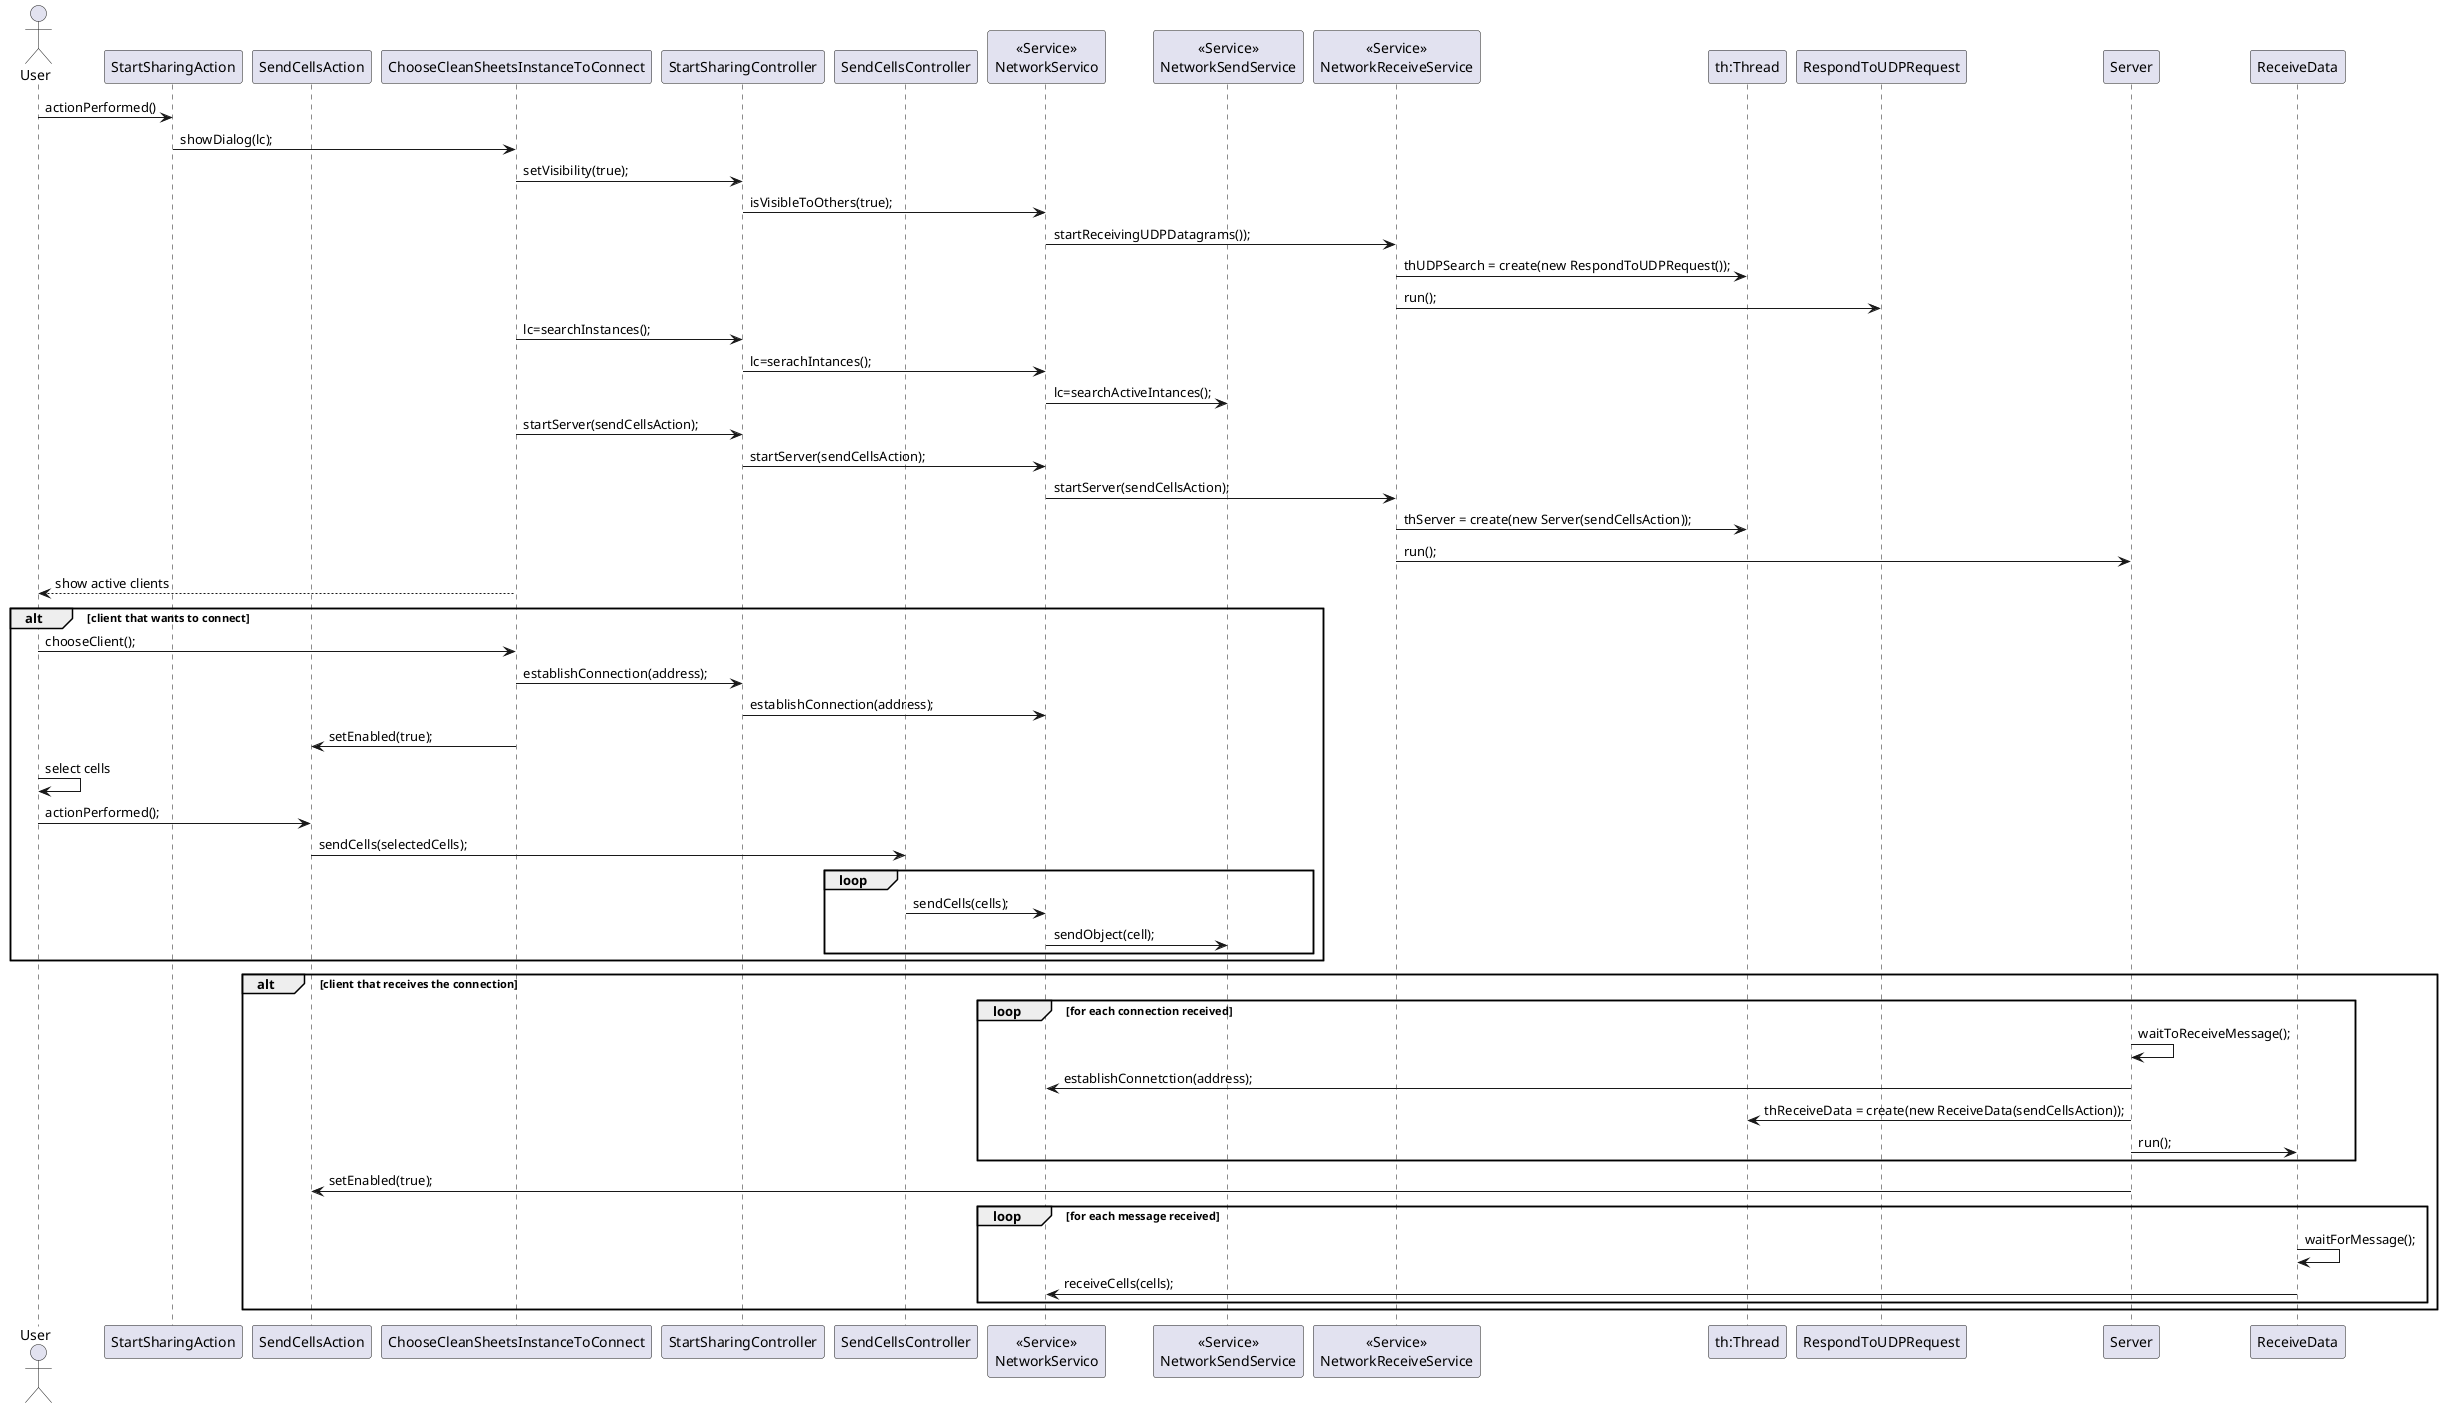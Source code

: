@startuml doc-files/select_cells_and_click_ipc_01_01.png
 actor User
 participant "StartSharingAction" as ssa
 participant "SendCellsAction" as sca
 participant "ChooseCleanSheetsInstanceToConnect" as cc
 participant "StartSharingController" as ssc
 participant "SendCellsController" as scc
 participant "<<Service>>\nNetworkServico" as netw
 participant "<<Service>>\nNetworkSendService" as netws
 participant "<<Service>>\nNetworkReceiveService" as netwr
 participant "th:Thread" as th
 participant "RespondToUDPRequest" as respond
 participant "Server" as server
 participant "ReceiveData" as rd


 User -> ssa : actionPerformed()
 ssa -> cc : showDialog(lc);

 cc -> ssc : setVisibility(true);
ssc->netw : isVisibleToOthers(true);
netw->netwr : startReceivingUDPDatagrams());
netwr->th : thUDPSearch = create(new RespondToUDPRequest());
netwr->respond : run();

 cc -> ssc : lc=searchInstances();
ssc->netw : lc=serachIntances();
netw -> netws : lc=searchActiveIntances();

cc->ssc : startServer(sendCellsAction);
ssc->netw : startServer(sendCellsAction);
netw->netwr : startServer(sendCellsAction);
netwr->th : thServer = create(new Server(sendCellsAction));
netwr-> server : run();

User <-- cc : show active clients

alt client that wants to connect
 User -> cc : chooseClient();
 cc -> ssc : establishConnection(address);
 ssc -> netw : establishConnection(address);

sca<-cc : setEnabled(true);

User -> User : select cells
User -> sca : actionPerformed();
sca->scc : sendCells(selectedCells);
loop
scc->netw : sendCells(cells);
netw->netws : sendObject(cell);
end loop
end alt

alt client that receives the connection
loop for each connection received
server->server : waitToReceiveMessage();
server->netw : establishConnetction(address);
server->th : thReceiveData = create(new ReceiveData(sendCellsAction));
server->rd : run();
end loop
server->sca : setEnabled(true);
loop for each message received
rd->rd : waitForMessage();
rd->netw : receiveCells(cells);
end loop
end alt
@enduml